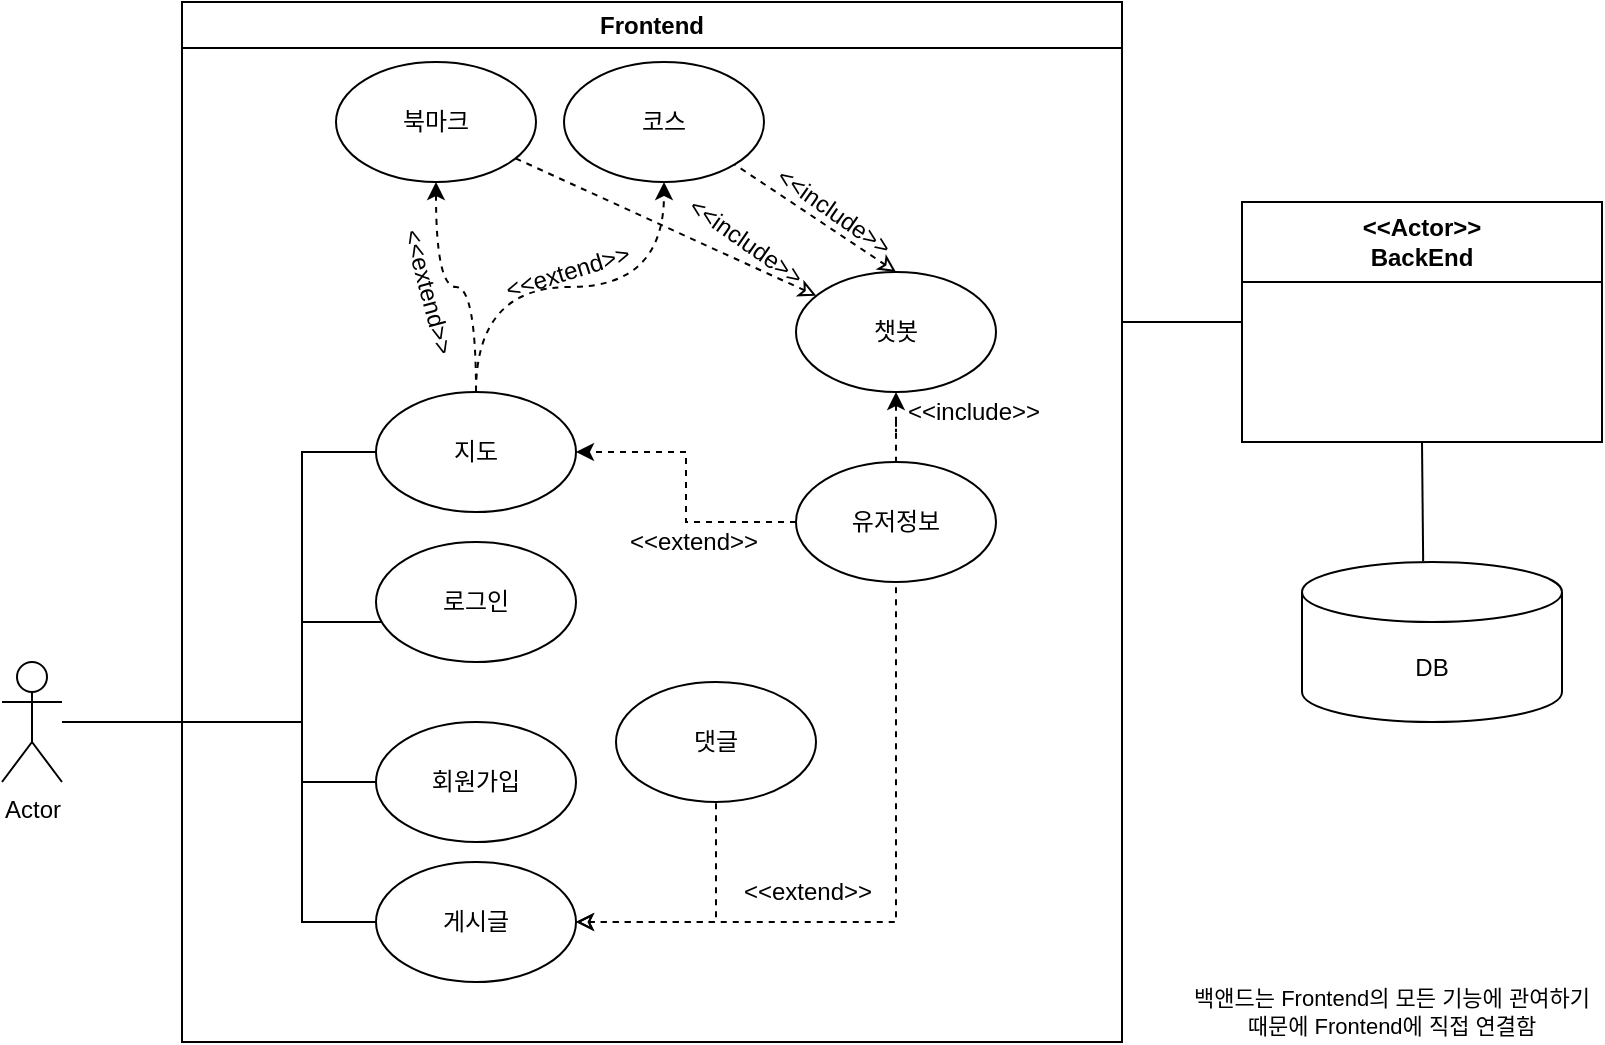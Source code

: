 <mxfile version="27.0.9">
  <diagram name="페이지-1" id="5-SupzA8jgOk86g33EO9">
    <mxGraphModel dx="1425" dy="761" grid="1" gridSize="10" guides="1" tooltips="1" connect="1" arrows="1" fold="1" page="1" pageScale="1" pageWidth="827" pageHeight="1169" math="0" shadow="0">
      <root>
        <mxCell id="0" />
        <mxCell id="1" parent="0" />
        <mxCell id="aAB1v8gLlJ2kVMfYvp79-5" value="" style="edgeStyle=orthogonalEdgeStyle;rounded=0;orthogonalLoop=1;jettySize=auto;html=1;endArrow=none;startFill=0;" edge="1" parent="1" source="aAB1v8gLlJ2kVMfYvp79-1" target="aAB1v8gLlJ2kVMfYvp79-4">
          <mxGeometry relative="1" as="geometry">
            <Array as="points">
              <mxPoint x="220" y="740" />
              <mxPoint x="220" y="690" />
            </Array>
          </mxGeometry>
        </mxCell>
        <mxCell id="aAB1v8gLlJ2kVMfYvp79-1" value="Actor" style="shape=umlActor;verticalLabelPosition=bottom;verticalAlign=top;html=1;outlineConnect=0;" vertex="1" parent="1">
          <mxGeometry x="70" y="710" width="30" height="60" as="geometry" />
        </mxCell>
        <mxCell id="aAB1v8gLlJ2kVMfYvp79-10" value="Frontend" style="swimlane;whiteSpace=wrap;html=1;" vertex="1" parent="1">
          <mxGeometry x="160" y="380" width="470" height="520" as="geometry" />
        </mxCell>
        <mxCell id="aAB1v8gLlJ2kVMfYvp79-4" value="로그인" style="ellipse;whiteSpace=wrap;html=1;" vertex="1" parent="aAB1v8gLlJ2kVMfYvp79-10">
          <mxGeometry x="97" y="270" width="100" height="60" as="geometry" />
        </mxCell>
        <mxCell id="aAB1v8gLlJ2kVMfYvp79-24" value="" style="edgeStyle=orthogonalEdgeStyle;rounded=0;orthogonalLoop=1;jettySize=auto;html=1;curved=1;dashed=1;" edge="1" parent="aAB1v8gLlJ2kVMfYvp79-10" source="aAB1v8gLlJ2kVMfYvp79-16" target="aAB1v8gLlJ2kVMfYvp79-22">
          <mxGeometry relative="1" as="geometry" />
        </mxCell>
        <mxCell id="aAB1v8gLlJ2kVMfYvp79-25" value="" style="edgeStyle=orthogonalEdgeStyle;rounded=0;orthogonalLoop=1;jettySize=auto;html=1;curved=1;dashed=1;" edge="1" parent="aAB1v8gLlJ2kVMfYvp79-10" source="aAB1v8gLlJ2kVMfYvp79-16" target="aAB1v8gLlJ2kVMfYvp79-23">
          <mxGeometry relative="1" as="geometry" />
        </mxCell>
        <mxCell id="aAB1v8gLlJ2kVMfYvp79-16" value="지도" style="ellipse;whiteSpace=wrap;html=1;" vertex="1" parent="aAB1v8gLlJ2kVMfYvp79-10">
          <mxGeometry x="97" y="195" width="100" height="60" as="geometry" />
        </mxCell>
        <mxCell id="aAB1v8gLlJ2kVMfYvp79-21" value="" style="edgeStyle=orthogonalEdgeStyle;rounded=0;orthogonalLoop=1;jettySize=auto;html=1;endArrow=none;startFill=0;dashed=1;endFill=1;startArrow=classic;" edge="1" parent="aAB1v8gLlJ2kVMfYvp79-10" source="aAB1v8gLlJ2kVMfYvp79-17" target="aAB1v8gLlJ2kVMfYvp79-20">
          <mxGeometry relative="1" as="geometry" />
        </mxCell>
        <mxCell id="aAB1v8gLlJ2kVMfYvp79-27" value="" style="edgeStyle=orthogonalEdgeStyle;rounded=0;orthogonalLoop=1;jettySize=auto;html=1;endArrow=none;startFill=0;dashed=1;endFill=1;startArrow=classic;" edge="1" parent="aAB1v8gLlJ2kVMfYvp79-10" source="aAB1v8gLlJ2kVMfYvp79-17" target="aAB1v8gLlJ2kVMfYvp79-26">
          <mxGeometry relative="1" as="geometry" />
        </mxCell>
        <mxCell id="aAB1v8gLlJ2kVMfYvp79-17" value="게시글" style="ellipse;whiteSpace=wrap;html=1;" vertex="1" parent="aAB1v8gLlJ2kVMfYvp79-10">
          <mxGeometry x="97" y="430" width="100" height="60" as="geometry" />
        </mxCell>
        <mxCell id="aAB1v8gLlJ2kVMfYvp79-20" value="댓글" style="ellipse;whiteSpace=wrap;html=1;" vertex="1" parent="aAB1v8gLlJ2kVMfYvp79-10">
          <mxGeometry x="217" y="340" width="100" height="60" as="geometry" />
        </mxCell>
        <mxCell id="aAB1v8gLlJ2kVMfYvp79-22" value="북마크" style="ellipse;whiteSpace=wrap;html=1;" vertex="1" parent="aAB1v8gLlJ2kVMfYvp79-10">
          <mxGeometry x="77" y="30" width="100" height="60" as="geometry" />
        </mxCell>
        <mxCell id="aAB1v8gLlJ2kVMfYvp79-23" value="코스" style="ellipse;whiteSpace=wrap;html=1;" vertex="1" parent="aAB1v8gLlJ2kVMfYvp79-10">
          <mxGeometry x="191" y="30" width="100" height="60" as="geometry" />
        </mxCell>
        <mxCell id="aAB1v8gLlJ2kVMfYvp79-29" value="" style="edgeStyle=orthogonalEdgeStyle;rounded=0;orthogonalLoop=1;jettySize=auto;html=1;endArrow=classic;startFill=0;startArrow=none;endFill=1;dashed=1;" edge="1" parent="aAB1v8gLlJ2kVMfYvp79-10" source="aAB1v8gLlJ2kVMfYvp79-26" target="aAB1v8gLlJ2kVMfYvp79-16">
          <mxGeometry relative="1" as="geometry" />
        </mxCell>
        <mxCell id="aAB1v8gLlJ2kVMfYvp79-26" value="유저정보" style="ellipse;whiteSpace=wrap;html=1;" vertex="1" parent="aAB1v8gLlJ2kVMfYvp79-10">
          <mxGeometry x="307" y="230" width="100" height="60" as="geometry" />
        </mxCell>
        <mxCell id="aAB1v8gLlJ2kVMfYvp79-32" value="" style="edgeStyle=orthogonalEdgeStyle;rounded=0;orthogonalLoop=1;jettySize=auto;html=1;dashed=1;endArrow=none;startFill=1;startArrow=classic;" edge="1" parent="aAB1v8gLlJ2kVMfYvp79-10" source="aAB1v8gLlJ2kVMfYvp79-30" target="aAB1v8gLlJ2kVMfYvp79-26">
          <mxGeometry relative="1" as="geometry" />
        </mxCell>
        <mxCell id="aAB1v8gLlJ2kVMfYvp79-30" value="챗봇" style="ellipse;whiteSpace=wrap;html=1;" vertex="1" parent="aAB1v8gLlJ2kVMfYvp79-10">
          <mxGeometry x="307" y="135" width="100" height="60" as="geometry" />
        </mxCell>
        <mxCell id="aAB1v8gLlJ2kVMfYvp79-35" value="" style="endArrow=none;html=1;rounded=0;entryX=1;entryY=1;entryDx=0;entryDy=0;exitX=0.5;exitY=0;exitDx=0;exitDy=0;dashed=1;startArrow=classic;startFill=0;" edge="1" parent="aAB1v8gLlJ2kVMfYvp79-10" source="aAB1v8gLlJ2kVMfYvp79-30" target="aAB1v8gLlJ2kVMfYvp79-23">
          <mxGeometry width="50" height="50" relative="1" as="geometry">
            <mxPoint x="180" y="300" as="sourcePoint" />
            <mxPoint x="230" y="250" as="targetPoint" />
          </mxGeometry>
        </mxCell>
        <mxCell id="aAB1v8gLlJ2kVMfYvp79-36" value="" style="endArrow=none;html=1;rounded=0;dashed=1;startArrow=classic;startFill=0;" edge="1" parent="aAB1v8gLlJ2kVMfYvp79-10" source="aAB1v8gLlJ2kVMfYvp79-30" target="aAB1v8gLlJ2kVMfYvp79-22">
          <mxGeometry width="50" height="50" relative="1" as="geometry">
            <mxPoint x="361" y="334" as="sourcePoint" />
            <mxPoint x="280" y="280" as="targetPoint" />
          </mxGeometry>
        </mxCell>
        <mxCell id="aAB1v8gLlJ2kVMfYvp79-41" value="&amp;lt;&amp;lt;extend&amp;gt;&amp;gt;" style="text;html=1;align=center;verticalAlign=middle;whiteSpace=wrap;rounded=0;rotation=75;" vertex="1" parent="aAB1v8gLlJ2kVMfYvp79-10">
          <mxGeometry x="88" y="130" width="70" height="30" as="geometry" />
        </mxCell>
        <mxCell id="aAB1v8gLlJ2kVMfYvp79-50" value="&amp;lt;&amp;lt;extend&amp;gt;&amp;gt;" style="text;html=1;align=center;verticalAlign=middle;whiteSpace=wrap;rounded=0;rotation=-17;" vertex="1" parent="aAB1v8gLlJ2kVMfYvp79-10">
          <mxGeometry x="157.998" y="120.0" width="70" height="30" as="geometry" />
        </mxCell>
        <mxCell id="aAB1v8gLlJ2kVMfYvp79-51" value="&amp;lt;&amp;lt;include&amp;gt;&amp;gt;" style="text;html=1;align=center;verticalAlign=middle;whiteSpace=wrap;rounded=0;rotation=35;" vertex="1" parent="aAB1v8gLlJ2kVMfYvp79-10">
          <mxGeometry x="290.996" y="89.998" width="70" height="30" as="geometry" />
        </mxCell>
        <mxCell id="aAB1v8gLlJ2kVMfYvp79-52" value="&amp;lt;&amp;lt;include&amp;gt;&amp;gt;" style="text;html=1;align=center;verticalAlign=middle;whiteSpace=wrap;rounded=0;rotation=35;" vertex="1" parent="aAB1v8gLlJ2kVMfYvp79-10">
          <mxGeometry x="247.004" y="105.002" width="70" height="30" as="geometry" />
        </mxCell>
        <mxCell id="aAB1v8gLlJ2kVMfYvp79-54" value="&amp;lt;&amp;lt;include&amp;gt;&amp;gt;" style="text;html=1;align=center;verticalAlign=middle;whiteSpace=wrap;rounded=0;rotation=0;" vertex="1" parent="aAB1v8gLlJ2kVMfYvp79-10">
          <mxGeometry x="360.994" y="190.002" width="70" height="30" as="geometry" />
        </mxCell>
        <mxCell id="aAB1v8gLlJ2kVMfYvp79-55" value="&amp;lt;&amp;lt;extend&amp;gt;&amp;gt;" style="text;html=1;align=center;verticalAlign=middle;whiteSpace=wrap;rounded=0;rotation=0;" vertex="1" parent="aAB1v8gLlJ2kVMfYvp79-10">
          <mxGeometry x="277.996" y="429.998" width="70" height="30" as="geometry" />
        </mxCell>
        <mxCell id="aAB1v8gLlJ2kVMfYvp79-59" value="&amp;lt;&amp;lt;extend&amp;gt;&amp;gt;" style="text;html=1;align=center;verticalAlign=middle;whiteSpace=wrap;rounded=0;rotation=0;" vertex="1" parent="aAB1v8gLlJ2kVMfYvp79-10">
          <mxGeometry x="221" y="255" width="70" height="30" as="geometry" />
        </mxCell>
        <mxCell id="aAB1v8gLlJ2kVMfYvp79-65" value="회원가입" style="ellipse;whiteSpace=wrap;html=1;" vertex="1" parent="aAB1v8gLlJ2kVMfYvp79-10">
          <mxGeometry x="97" y="360" width="100" height="60" as="geometry" />
        </mxCell>
        <mxCell id="aAB1v8gLlJ2kVMfYvp79-15" value="DB" style="shape=cylinder3;whiteSpace=wrap;html=1;boundedLbl=1;backgroundOutline=1;size=15;" vertex="1" parent="1">
          <mxGeometry x="720" y="660" width="130" height="80" as="geometry" />
        </mxCell>
        <mxCell id="aAB1v8gLlJ2kVMfYvp79-57" value="" style="edgeStyle=orthogonalEdgeStyle;rounded=0;orthogonalLoop=1;jettySize=auto;html=1;endArrow=none;startFill=0;entryX=0;entryY=0.5;entryDx=0;entryDy=0;" edge="1" parent="1" source="aAB1v8gLlJ2kVMfYvp79-1" target="aAB1v8gLlJ2kVMfYvp79-16">
          <mxGeometry relative="1" as="geometry">
            <mxPoint x="240" y="740" as="sourcePoint" />
            <mxPoint x="309" y="740" as="targetPoint" />
            <Array as="points">
              <mxPoint x="220" y="740" />
              <mxPoint x="220" y="605" />
            </Array>
          </mxGeometry>
        </mxCell>
        <mxCell id="aAB1v8gLlJ2kVMfYvp79-58" value="" style="edgeStyle=orthogonalEdgeStyle;rounded=0;orthogonalLoop=1;jettySize=auto;html=1;endArrow=none;startFill=0;entryX=0;entryY=0.5;entryDx=0;entryDy=0;" edge="1" parent="1" source="aAB1v8gLlJ2kVMfYvp79-1" target="aAB1v8gLlJ2kVMfYvp79-17">
          <mxGeometry relative="1" as="geometry">
            <mxPoint x="250" y="795" as="sourcePoint" />
            <mxPoint x="319" y="660" as="targetPoint" />
            <Array as="points">
              <mxPoint x="220" y="740" />
              <mxPoint x="220" y="840" />
            </Array>
          </mxGeometry>
        </mxCell>
        <mxCell id="aAB1v8gLlJ2kVMfYvp79-61" value="&amp;lt;&amp;lt;Actor&amp;gt;&amp;gt;&lt;br&gt;BackEnd" style="swimlane;whiteSpace=wrap;html=1;startSize=40;" vertex="1" parent="1">
          <mxGeometry x="690" y="480" width="180" height="120" as="geometry" />
        </mxCell>
        <mxCell id="aAB1v8gLlJ2kVMfYvp79-62" value="" style="endArrow=none;html=1;rounded=0;entryX=0.5;entryY=1;entryDx=0;entryDy=0;exitX=0.466;exitY=-0.004;exitDx=0;exitDy=0;exitPerimeter=0;" edge="1" parent="1" source="aAB1v8gLlJ2kVMfYvp79-15" target="aAB1v8gLlJ2kVMfYvp79-61">
          <mxGeometry width="50" height="50" relative="1" as="geometry">
            <mxPoint x="430" y="700" as="sourcePoint" />
            <mxPoint x="480" y="650" as="targetPoint" />
          </mxGeometry>
        </mxCell>
        <mxCell id="aAB1v8gLlJ2kVMfYvp79-63" value="" style="endArrow=none;html=1;rounded=0;entryX=0;entryY=0.5;entryDx=0;entryDy=0;" edge="1" parent="1" target="aAB1v8gLlJ2kVMfYvp79-61">
          <mxGeometry width="50" height="50" relative="1" as="geometry">
            <mxPoint x="630" y="540" as="sourcePoint" />
            <mxPoint x="800" y="640" as="targetPoint" />
          </mxGeometry>
        </mxCell>
        <mxCell id="aAB1v8gLlJ2kVMfYvp79-64" value="백앤드는 Frontend의 모든 기능에 관여하기 때문에 Frontend에 직접 연결함" style="text;html=1;align=center;verticalAlign=middle;whiteSpace=wrap;rounded=0;fontFamily=Helvetica;fontSize=11;fontColor=default;labelBackgroundColor=default;" vertex="1" parent="1">
          <mxGeometry x="660" y="870" width="210" height="30" as="geometry" />
        </mxCell>
        <mxCell id="aAB1v8gLlJ2kVMfYvp79-67" value="" style="edgeStyle=orthogonalEdgeStyle;rounded=0;orthogonalLoop=1;jettySize=auto;html=1;endArrow=none;startFill=0;entryX=0;entryY=0.5;entryDx=0;entryDy=0;" edge="1" parent="1" target="aAB1v8gLlJ2kVMfYvp79-65">
          <mxGeometry relative="1" as="geometry">
            <mxPoint x="100" y="740" as="sourcePoint" />
            <mxPoint x="367" y="880" as="targetPoint" />
            <Array as="points">
              <mxPoint x="220" y="740" />
              <mxPoint x="220" y="770" />
            </Array>
          </mxGeometry>
        </mxCell>
      </root>
    </mxGraphModel>
  </diagram>
</mxfile>

